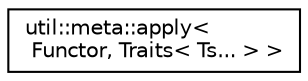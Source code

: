 digraph "Graphical Class Hierarchy"
{
 // LATEX_PDF_SIZE
  edge [fontname="Helvetica",fontsize="10",labelfontname="Helvetica",labelfontsize="10"];
  node [fontname="Helvetica",fontsize="10",shape=record];
  rankdir="LR";
  Node0 [label="util::meta::apply\<\l Functor, Traits\< Ts... \> \>",height=0.2,width=0.4,color="black", fillcolor="white", style="filled",URL="$structutil_1_1meta_1_1apply_3_01_functor_00_01_traits_3_01_ts_8_8_8_01_4_01_4.html",tooltip="Apply a modification on all types in Ts."];
}
